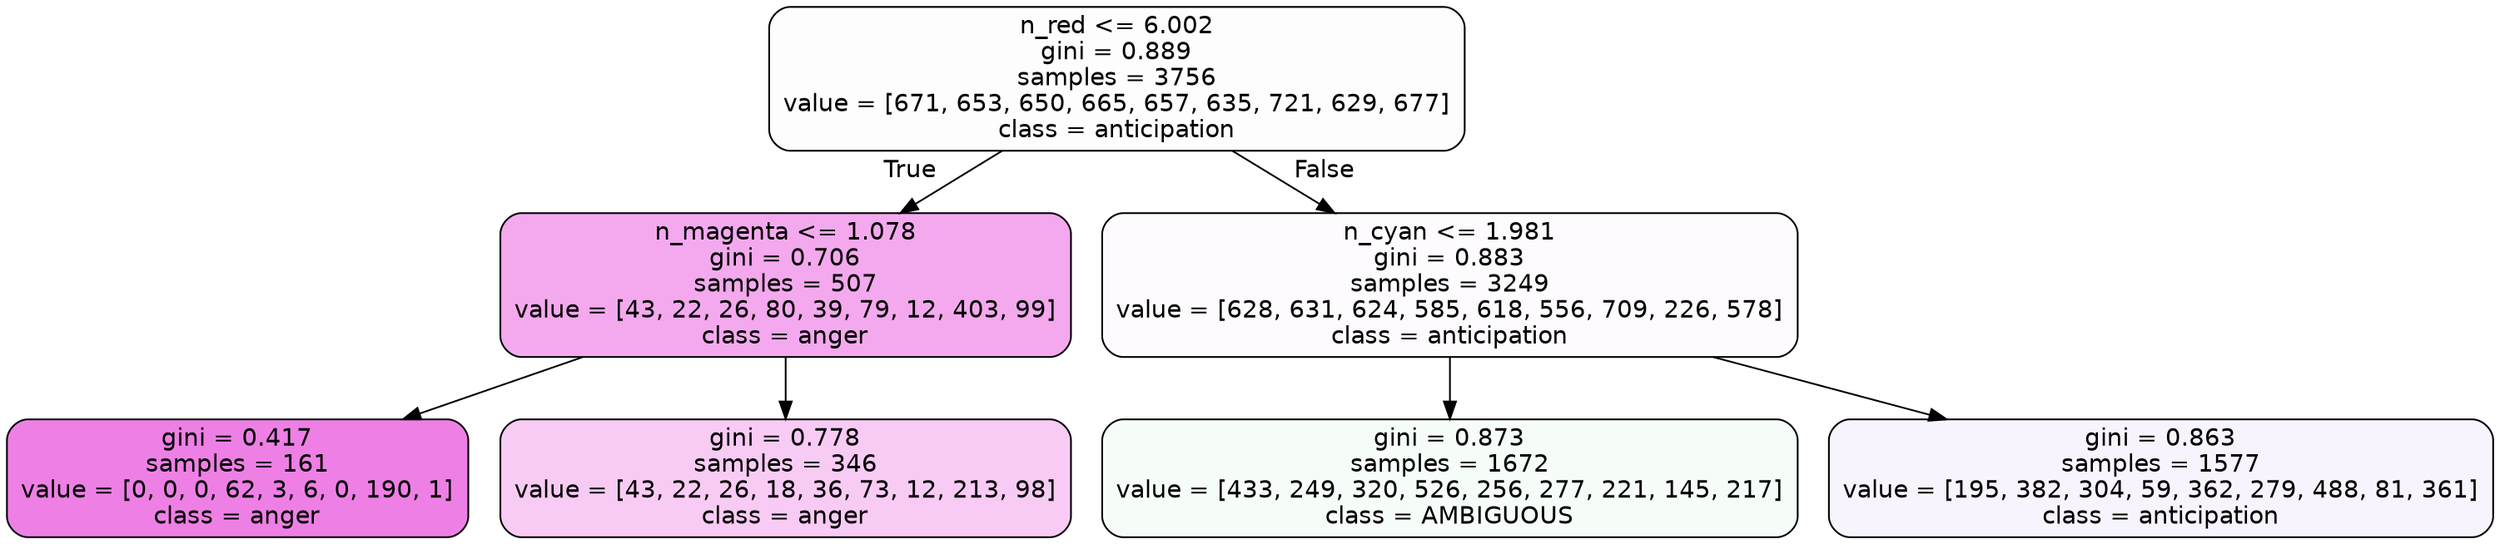 digraph Tree {
node [shape=box, style="filled, rounded", color="black", fontname=helvetica] ;
edge [fontname=helvetica] ;
0 [label="n_red <= 6.002\ngini = 0.889\nsamples = 3756\nvalue = [671, 653, 650, 665, 657, 635, 721, 629, 677]\nclass = anticipation", fillcolor="#8139e502"] ;
1 [label="n_magenta <= 1.078\ngini = 0.706\nsamples = 507\nvalue = [43, 22, 26, 80, 39, 79, 12, 403, 99]\nclass = anger", fillcolor="#e539d76e"] ;
0 -> 1 [labeldistance=2.5, labelangle=45, headlabel="True"] ;
2 [label="gini = 0.417\nsamples = 161\nvalue = [0, 0, 0, 62, 3, 6, 0, 190, 1]\nclass = anger", fillcolor="#e539d7a3"] ;
1 -> 2 ;
3 [label="gini = 0.778\nsamples = 346\nvalue = [43, 22, 26, 18, 36, 73, 12, 213, 98]\nclass = anger", fillcolor="#e539d742"] ;
1 -> 3 ;
4 [label="n_cyan <= 1.981\ngini = 0.883\nsamples = 3249\nvalue = [628, 631, 624, 585, 618, 556, 709, 226, 578]\nclass = anticipation", fillcolor="#8139e504"] ;
0 -> 4 [labeldistance=2.5, labelangle=-45, headlabel="False"] ;
5 [label="gini = 0.873\nsamples = 1672\nvalue = [433, 249, 320, 526, 256, 277, 221, 145, 217]\nclass = AMBIGUOUS", fillcolor="#39e5810b"] ;
4 -> 5 ;
6 [label="gini = 0.863\nsamples = 1577\nvalue = [195, 382, 304, 59, 362, 279, 488, 81, 361]\nclass = anticipation", fillcolor="#8139e50d"] ;
4 -> 6 ;
}